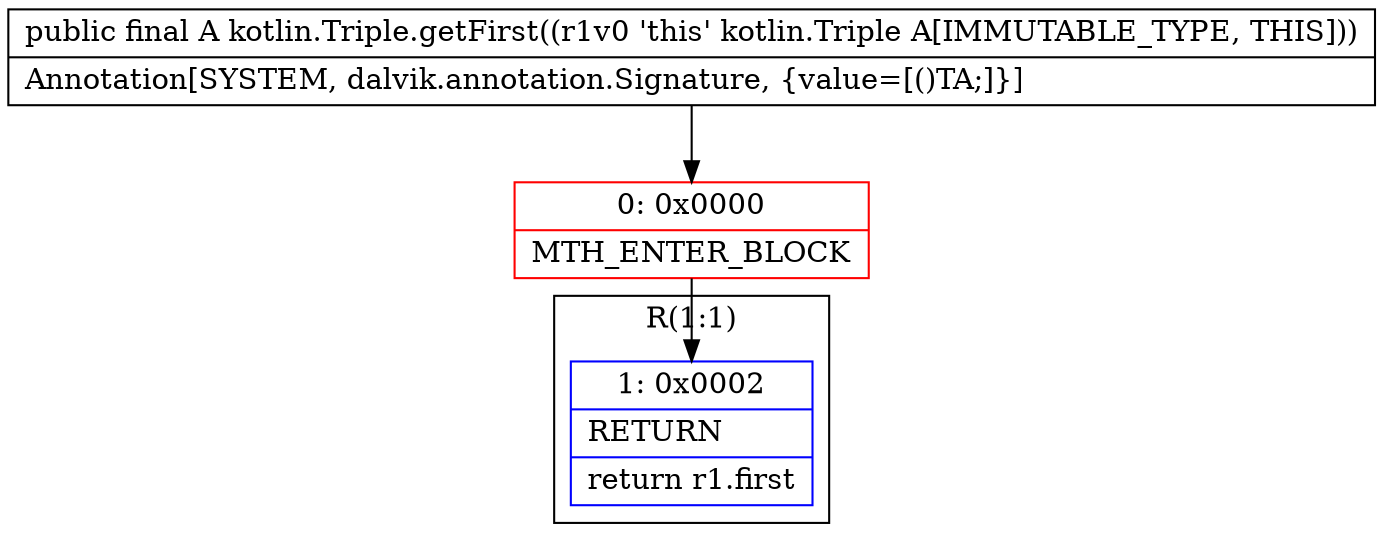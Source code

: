 digraph "CFG forkotlin.Triple.getFirst()Ljava\/lang\/Object;" {
subgraph cluster_Region_2080307143 {
label = "R(1:1)";
node [shape=record,color=blue];
Node_1 [shape=record,label="{1\:\ 0x0002|RETURN\l|return r1.first\l}"];
}
Node_0 [shape=record,color=red,label="{0\:\ 0x0000|MTH_ENTER_BLOCK\l}"];
MethodNode[shape=record,label="{public final A kotlin.Triple.getFirst((r1v0 'this' kotlin.Triple A[IMMUTABLE_TYPE, THIS]))  | Annotation[SYSTEM, dalvik.annotation.Signature, \{value=[()TA;]\}]\l}"];
MethodNode -> Node_0;
Node_0 -> Node_1;
}

